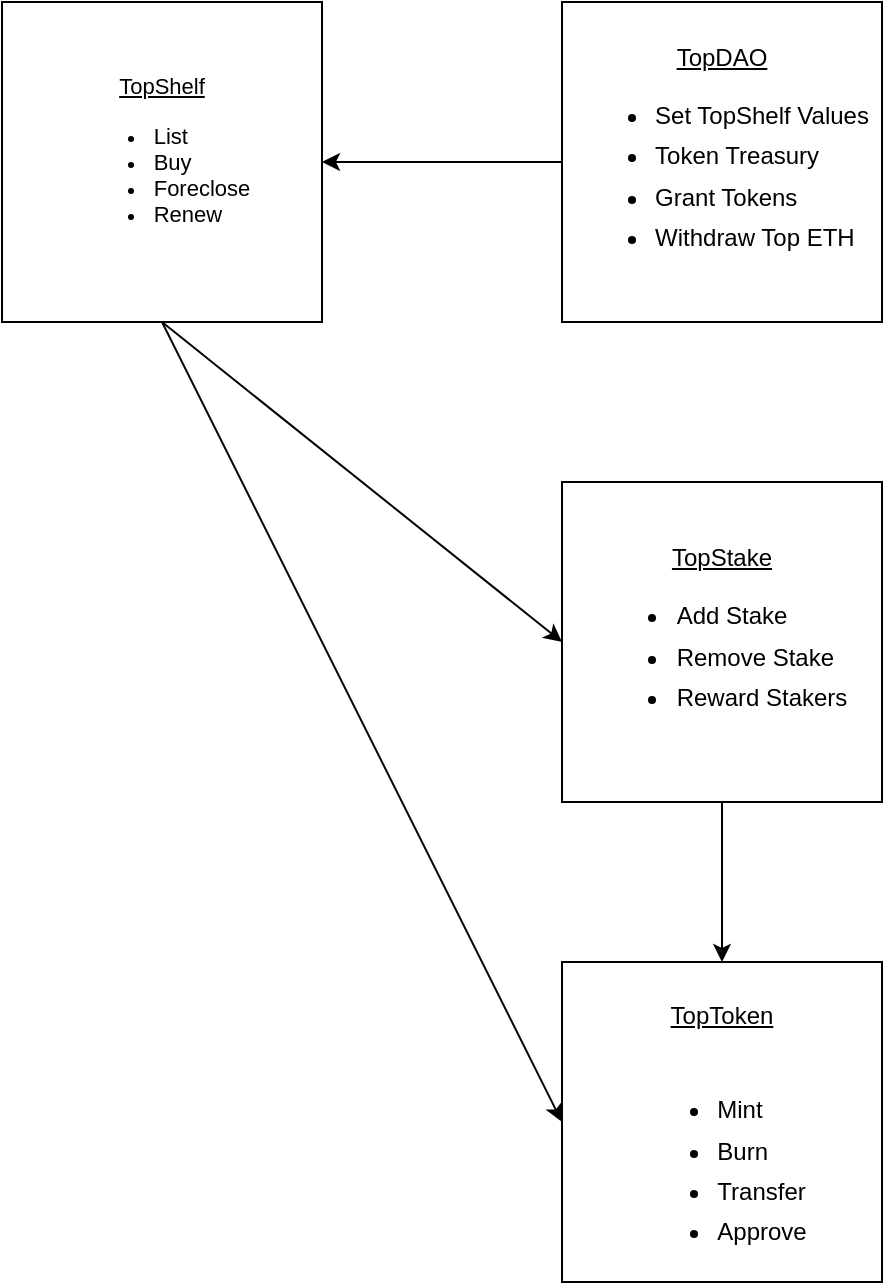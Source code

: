 <mxfile>
    <diagram id="B-lVAMX0ywGX5zVq6d2T" name="Page-1">
        <mxGraphModel dx="1040" dy="754" grid="1" gridSize="10" guides="1" tooltips="1" connect="1" arrows="1" fold="1" page="1" pageScale="1" pageWidth="850" pageHeight="1100" math="0" shadow="0">
            <root>
                <mxCell id="0"/>
                <mxCell id="1" parent="0"/>
                <mxCell id="16" value="" style="edgeStyle=none;html=1;entryX=0.5;entryY=0;entryDx=0;entryDy=0;" edge="1" parent="1" source="2" target="5">
                    <mxGeometry relative="1" as="geometry">
                        <Array as="points"/>
                    </mxGeometry>
                </mxCell>
                <mxCell id="2" value="&lt;u&gt;TopStake&lt;/u&gt;&lt;p style=&quot;line-height: 2.6&quot;&gt;&lt;/p&gt;&lt;ul&gt;&lt;li style=&quot;text-align: left ; padding: 3px 0px&quot;&gt;Add Stake&lt;/li&gt;&lt;li style=&quot;text-align: left ; padding: 3px 0px&quot;&gt;Remove Stake&lt;/li&gt;&lt;li style=&quot;text-align: left ; padding: 3px 0px&quot;&gt;Reward Stakers&lt;/li&gt;&lt;/ul&gt;" style="whiteSpace=wrap;html=1;aspect=fixed;" vertex="1" parent="1">
                    <mxGeometry x="360" y="280" width="160" height="160" as="geometry"/>
                </mxCell>
                <mxCell id="6" value="" style="edgeStyle=none;html=1;" edge="1" parent="1" source="3" target="4">
                    <mxGeometry relative="1" as="geometry"/>
                </mxCell>
                <mxCell id="3" value="&lt;u&gt;TopDAO&lt;/u&gt;&lt;p style=&quot;line-height: 2.6&quot;&gt;&lt;/p&gt;&lt;ul&gt;&lt;li style=&quot;text-align: left ; padding: 3px 0px&quot;&gt;Set TopShelf Values&lt;/li&gt;&lt;li style=&quot;text-align: left ; padding: 3px 0px&quot;&gt;Token Treasury&lt;/li&gt;&lt;li style=&quot;text-align: left ; padding: 3px 0px&quot;&gt;Grant Tokens&lt;/li&gt;&lt;li style=&quot;text-align: left ; padding: 3px 0px&quot;&gt;Withdraw Top ETH&lt;/li&gt;&lt;/ul&gt;" style="whiteSpace=wrap;html=1;aspect=fixed;" vertex="1" parent="1">
                    <mxGeometry x="360" y="40" width="160" height="160" as="geometry"/>
                </mxCell>
                <mxCell id="12" value="" style="edgeStyle=none;html=1;exitX=0.5;exitY=1;exitDx=0;exitDy=0;entryX=0;entryY=0.5;entryDx=0;entryDy=0;" edge="1" parent="1" source="4" target="2">
                    <mxGeometry relative="1" as="geometry"/>
                </mxCell>
                <mxCell id="14" value="" style="edgeStyle=none;html=1;exitX=0.5;exitY=1;exitDx=0;exitDy=0;entryX=0;entryY=0.5;entryDx=0;entryDy=0;" edge="1" parent="1" source="4" target="5">
                    <mxGeometry relative="1" as="geometry"/>
                </mxCell>
                <mxCell id="4" value="&lt;font style=&quot;font-size: 11px&quot;&gt;&lt;u&gt;TopShelf&lt;/u&gt;&lt;/font&gt;&lt;p style=&quot;line-height: 2.6 ; font-size: 11px&quot;&gt;&lt;/p&gt;&lt;ul style=&quot;font-size: 11px&quot;&gt;&lt;li style=&quot;text-align: left&quot;&gt;&lt;font style=&quot;font-size: 11px&quot;&gt;List&lt;/font&gt;&lt;/li&gt;&lt;li style=&quot;text-align: left&quot;&gt;&lt;font style=&quot;font-size: 11px&quot;&gt;Buy&lt;/font&gt;&lt;/li&gt;&lt;li style=&quot;text-align: left&quot;&gt;&lt;font style=&quot;font-size: 11px&quot;&gt;Foreclose&lt;/font&gt;&lt;/li&gt;&lt;li style=&quot;text-align: left&quot;&gt;&lt;font style=&quot;font-size: 11px&quot;&gt;Renew&lt;/font&gt;&lt;/li&gt;&lt;/ul&gt;&lt;p&gt;&lt;/p&gt;" style="whiteSpace=wrap;html=1;aspect=fixed;" vertex="1" parent="1">
                    <mxGeometry x="80" y="40" width="160" height="160" as="geometry"/>
                </mxCell>
                <mxCell id="5" value="&lt;u style=&quot;line-height: 4.1&quot;&gt;TopToken&lt;/u&gt;&lt;p style=&quot;line-height: 2.6&quot;&gt;&lt;/p&gt;&lt;ul&gt;&lt;li style=&quot;text-align: left ; padding: 3px 0px&quot;&gt;Mint&lt;/li&gt;&lt;li style=&quot;text-align: left ; padding: 3px 0px&quot;&gt;Burn&lt;/li&gt;&lt;li style=&quot;text-align: left ; padding: 3px 0px&quot;&gt;Transfer&lt;/li&gt;&lt;li style=&quot;text-align: left ; padding: 3px 0px&quot;&gt;Approve&lt;/li&gt;&lt;/ul&gt;" style="whiteSpace=wrap;html=1;aspect=fixed;" vertex="1" parent="1">
                    <mxGeometry x="360" y="520" width="160" height="160" as="geometry"/>
                </mxCell>
            </root>
        </mxGraphModel>
    </diagram>
</mxfile>